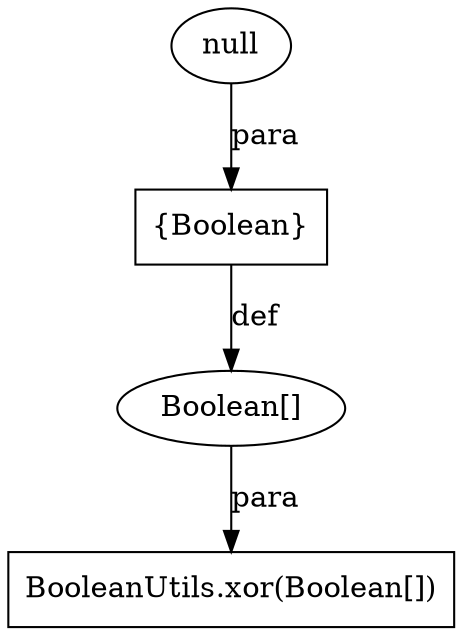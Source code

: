 digraph "AUG" {

  1 [ label="BooleanUtils.xor(Boolean[])" shape="box" ];
  2 [ label="Boolean[]" shape="ellipse" ];
  3 [ label="{Boolean}" shape="box" ];
  4 [ label="null" shape="ellipse" ];
  2 -> 1 [ label="para" style="solid" ];
  3 -> 2 [ label="def" style="solid" ];
  4 -> 3 [ label="para" style="solid" ];
}
